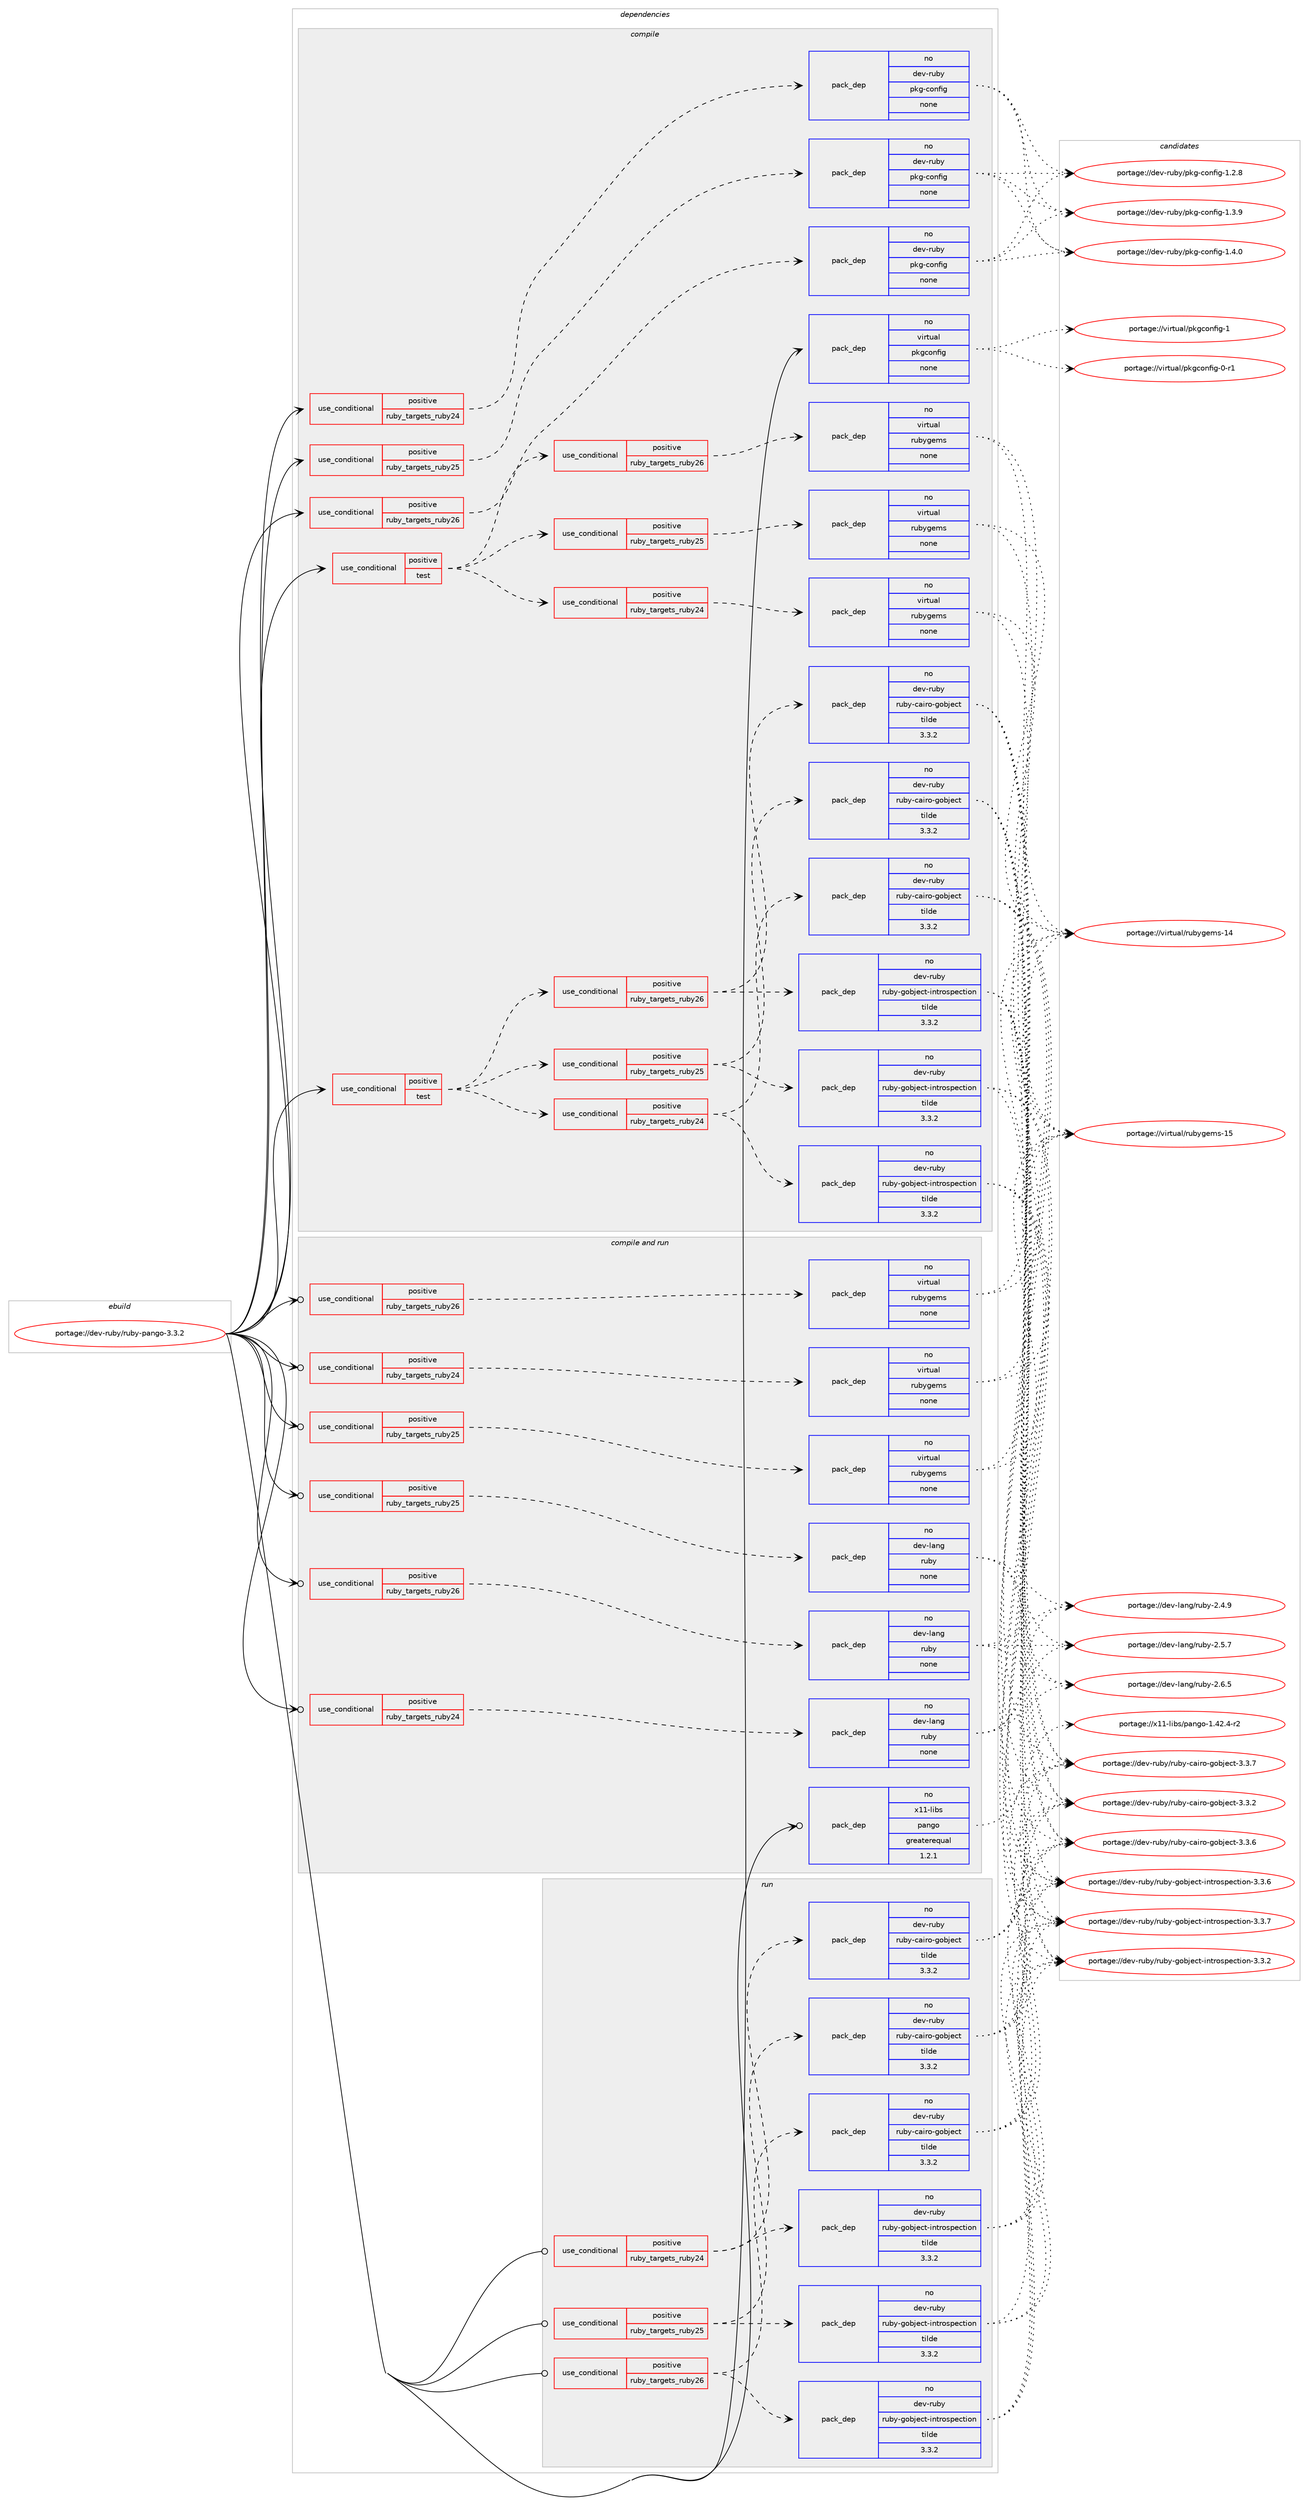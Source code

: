digraph prolog {

# *************
# Graph options
# *************

newrank=true;
concentrate=true;
compound=true;
graph [rankdir=LR,fontname=Helvetica,fontsize=10,ranksep=1.5];#, ranksep=2.5, nodesep=0.2];
edge  [arrowhead=vee];
node  [fontname=Helvetica,fontsize=10];

# **********
# The ebuild
# **********

subgraph cluster_leftcol {
color=gray;
rank=same;
label=<<i>ebuild</i>>;
id [label="portage://dev-ruby/ruby-pango-3.3.2", color=red, width=4, href="../dev-ruby/ruby-pango-3.3.2.svg"];
}

# ****************
# The dependencies
# ****************

subgraph cluster_midcol {
color=gray;
label=<<i>dependencies</i>>;
subgraph cluster_compile {
fillcolor="#eeeeee";
style=filled;
label=<<i>compile</i>>;
subgraph cond64446 {
dependency245692 [label=<<TABLE BORDER="0" CELLBORDER="1" CELLSPACING="0" CELLPADDING="4"><TR><TD ROWSPAN="3" CELLPADDING="10">use_conditional</TD></TR><TR><TD>positive</TD></TR><TR><TD>ruby_targets_ruby24</TD></TR></TABLE>>, shape=none, color=red];
subgraph pack177703 {
dependency245693 [label=<<TABLE BORDER="0" CELLBORDER="1" CELLSPACING="0" CELLPADDING="4" WIDTH="220"><TR><TD ROWSPAN="6" CELLPADDING="30">pack_dep</TD></TR><TR><TD WIDTH="110">no</TD></TR><TR><TD>dev-ruby</TD></TR><TR><TD>pkg-config</TD></TR><TR><TD>none</TD></TR><TR><TD></TD></TR></TABLE>>, shape=none, color=blue];
}
dependency245692:e -> dependency245693:w [weight=20,style="dashed",arrowhead="vee"];
}
id:e -> dependency245692:w [weight=20,style="solid",arrowhead="vee"];
subgraph cond64447 {
dependency245694 [label=<<TABLE BORDER="0" CELLBORDER="1" CELLSPACING="0" CELLPADDING="4"><TR><TD ROWSPAN="3" CELLPADDING="10">use_conditional</TD></TR><TR><TD>positive</TD></TR><TR><TD>ruby_targets_ruby25</TD></TR></TABLE>>, shape=none, color=red];
subgraph pack177704 {
dependency245695 [label=<<TABLE BORDER="0" CELLBORDER="1" CELLSPACING="0" CELLPADDING="4" WIDTH="220"><TR><TD ROWSPAN="6" CELLPADDING="30">pack_dep</TD></TR><TR><TD WIDTH="110">no</TD></TR><TR><TD>dev-ruby</TD></TR><TR><TD>pkg-config</TD></TR><TR><TD>none</TD></TR><TR><TD></TD></TR></TABLE>>, shape=none, color=blue];
}
dependency245694:e -> dependency245695:w [weight=20,style="dashed",arrowhead="vee"];
}
id:e -> dependency245694:w [weight=20,style="solid",arrowhead="vee"];
subgraph cond64448 {
dependency245696 [label=<<TABLE BORDER="0" CELLBORDER="1" CELLSPACING="0" CELLPADDING="4"><TR><TD ROWSPAN="3" CELLPADDING="10">use_conditional</TD></TR><TR><TD>positive</TD></TR><TR><TD>ruby_targets_ruby26</TD></TR></TABLE>>, shape=none, color=red];
subgraph pack177705 {
dependency245697 [label=<<TABLE BORDER="0" CELLBORDER="1" CELLSPACING="0" CELLPADDING="4" WIDTH="220"><TR><TD ROWSPAN="6" CELLPADDING="30">pack_dep</TD></TR><TR><TD WIDTH="110">no</TD></TR><TR><TD>dev-ruby</TD></TR><TR><TD>pkg-config</TD></TR><TR><TD>none</TD></TR><TR><TD></TD></TR></TABLE>>, shape=none, color=blue];
}
dependency245696:e -> dependency245697:w [weight=20,style="dashed",arrowhead="vee"];
}
id:e -> dependency245696:w [weight=20,style="solid",arrowhead="vee"];
subgraph cond64449 {
dependency245698 [label=<<TABLE BORDER="0" CELLBORDER="1" CELLSPACING="0" CELLPADDING="4"><TR><TD ROWSPAN="3" CELLPADDING="10">use_conditional</TD></TR><TR><TD>positive</TD></TR><TR><TD>test</TD></TR></TABLE>>, shape=none, color=red];
subgraph cond64450 {
dependency245699 [label=<<TABLE BORDER="0" CELLBORDER="1" CELLSPACING="0" CELLPADDING="4"><TR><TD ROWSPAN="3" CELLPADDING="10">use_conditional</TD></TR><TR><TD>positive</TD></TR><TR><TD>ruby_targets_ruby24</TD></TR></TABLE>>, shape=none, color=red];
subgraph pack177706 {
dependency245700 [label=<<TABLE BORDER="0" CELLBORDER="1" CELLSPACING="0" CELLPADDING="4" WIDTH="220"><TR><TD ROWSPAN="6" CELLPADDING="30">pack_dep</TD></TR><TR><TD WIDTH="110">no</TD></TR><TR><TD>dev-ruby</TD></TR><TR><TD>ruby-cairo-gobject</TD></TR><TR><TD>tilde</TD></TR><TR><TD>3.3.2</TD></TR></TABLE>>, shape=none, color=blue];
}
dependency245699:e -> dependency245700:w [weight=20,style="dashed",arrowhead="vee"];
subgraph pack177707 {
dependency245701 [label=<<TABLE BORDER="0" CELLBORDER="1" CELLSPACING="0" CELLPADDING="4" WIDTH="220"><TR><TD ROWSPAN="6" CELLPADDING="30">pack_dep</TD></TR><TR><TD WIDTH="110">no</TD></TR><TR><TD>dev-ruby</TD></TR><TR><TD>ruby-gobject-introspection</TD></TR><TR><TD>tilde</TD></TR><TR><TD>3.3.2</TD></TR></TABLE>>, shape=none, color=blue];
}
dependency245699:e -> dependency245701:w [weight=20,style="dashed",arrowhead="vee"];
}
dependency245698:e -> dependency245699:w [weight=20,style="dashed",arrowhead="vee"];
subgraph cond64451 {
dependency245702 [label=<<TABLE BORDER="0" CELLBORDER="1" CELLSPACING="0" CELLPADDING="4"><TR><TD ROWSPAN="3" CELLPADDING="10">use_conditional</TD></TR><TR><TD>positive</TD></TR><TR><TD>ruby_targets_ruby25</TD></TR></TABLE>>, shape=none, color=red];
subgraph pack177708 {
dependency245703 [label=<<TABLE BORDER="0" CELLBORDER="1" CELLSPACING="0" CELLPADDING="4" WIDTH="220"><TR><TD ROWSPAN="6" CELLPADDING="30">pack_dep</TD></TR><TR><TD WIDTH="110">no</TD></TR><TR><TD>dev-ruby</TD></TR><TR><TD>ruby-cairo-gobject</TD></TR><TR><TD>tilde</TD></TR><TR><TD>3.3.2</TD></TR></TABLE>>, shape=none, color=blue];
}
dependency245702:e -> dependency245703:w [weight=20,style="dashed",arrowhead="vee"];
subgraph pack177709 {
dependency245704 [label=<<TABLE BORDER="0" CELLBORDER="1" CELLSPACING="0" CELLPADDING="4" WIDTH="220"><TR><TD ROWSPAN="6" CELLPADDING="30">pack_dep</TD></TR><TR><TD WIDTH="110">no</TD></TR><TR><TD>dev-ruby</TD></TR><TR><TD>ruby-gobject-introspection</TD></TR><TR><TD>tilde</TD></TR><TR><TD>3.3.2</TD></TR></TABLE>>, shape=none, color=blue];
}
dependency245702:e -> dependency245704:w [weight=20,style="dashed",arrowhead="vee"];
}
dependency245698:e -> dependency245702:w [weight=20,style="dashed",arrowhead="vee"];
subgraph cond64452 {
dependency245705 [label=<<TABLE BORDER="0" CELLBORDER="1" CELLSPACING="0" CELLPADDING="4"><TR><TD ROWSPAN="3" CELLPADDING="10">use_conditional</TD></TR><TR><TD>positive</TD></TR><TR><TD>ruby_targets_ruby26</TD></TR></TABLE>>, shape=none, color=red];
subgraph pack177710 {
dependency245706 [label=<<TABLE BORDER="0" CELLBORDER="1" CELLSPACING="0" CELLPADDING="4" WIDTH="220"><TR><TD ROWSPAN="6" CELLPADDING="30">pack_dep</TD></TR><TR><TD WIDTH="110">no</TD></TR><TR><TD>dev-ruby</TD></TR><TR><TD>ruby-cairo-gobject</TD></TR><TR><TD>tilde</TD></TR><TR><TD>3.3.2</TD></TR></TABLE>>, shape=none, color=blue];
}
dependency245705:e -> dependency245706:w [weight=20,style="dashed",arrowhead="vee"];
subgraph pack177711 {
dependency245707 [label=<<TABLE BORDER="0" CELLBORDER="1" CELLSPACING="0" CELLPADDING="4" WIDTH="220"><TR><TD ROWSPAN="6" CELLPADDING="30">pack_dep</TD></TR><TR><TD WIDTH="110">no</TD></TR><TR><TD>dev-ruby</TD></TR><TR><TD>ruby-gobject-introspection</TD></TR><TR><TD>tilde</TD></TR><TR><TD>3.3.2</TD></TR></TABLE>>, shape=none, color=blue];
}
dependency245705:e -> dependency245707:w [weight=20,style="dashed",arrowhead="vee"];
}
dependency245698:e -> dependency245705:w [weight=20,style="dashed",arrowhead="vee"];
}
id:e -> dependency245698:w [weight=20,style="solid",arrowhead="vee"];
subgraph cond64453 {
dependency245708 [label=<<TABLE BORDER="0" CELLBORDER="1" CELLSPACING="0" CELLPADDING="4"><TR><TD ROWSPAN="3" CELLPADDING="10">use_conditional</TD></TR><TR><TD>positive</TD></TR><TR><TD>test</TD></TR></TABLE>>, shape=none, color=red];
subgraph cond64454 {
dependency245709 [label=<<TABLE BORDER="0" CELLBORDER="1" CELLSPACING="0" CELLPADDING="4"><TR><TD ROWSPAN="3" CELLPADDING="10">use_conditional</TD></TR><TR><TD>positive</TD></TR><TR><TD>ruby_targets_ruby24</TD></TR></TABLE>>, shape=none, color=red];
subgraph pack177712 {
dependency245710 [label=<<TABLE BORDER="0" CELLBORDER="1" CELLSPACING="0" CELLPADDING="4" WIDTH="220"><TR><TD ROWSPAN="6" CELLPADDING="30">pack_dep</TD></TR><TR><TD WIDTH="110">no</TD></TR><TR><TD>virtual</TD></TR><TR><TD>rubygems</TD></TR><TR><TD>none</TD></TR><TR><TD></TD></TR></TABLE>>, shape=none, color=blue];
}
dependency245709:e -> dependency245710:w [weight=20,style="dashed",arrowhead="vee"];
}
dependency245708:e -> dependency245709:w [weight=20,style="dashed",arrowhead="vee"];
subgraph cond64455 {
dependency245711 [label=<<TABLE BORDER="0" CELLBORDER="1" CELLSPACING="0" CELLPADDING="4"><TR><TD ROWSPAN="3" CELLPADDING="10">use_conditional</TD></TR><TR><TD>positive</TD></TR><TR><TD>ruby_targets_ruby25</TD></TR></TABLE>>, shape=none, color=red];
subgraph pack177713 {
dependency245712 [label=<<TABLE BORDER="0" CELLBORDER="1" CELLSPACING="0" CELLPADDING="4" WIDTH="220"><TR><TD ROWSPAN="6" CELLPADDING="30">pack_dep</TD></TR><TR><TD WIDTH="110">no</TD></TR><TR><TD>virtual</TD></TR><TR><TD>rubygems</TD></TR><TR><TD>none</TD></TR><TR><TD></TD></TR></TABLE>>, shape=none, color=blue];
}
dependency245711:e -> dependency245712:w [weight=20,style="dashed",arrowhead="vee"];
}
dependency245708:e -> dependency245711:w [weight=20,style="dashed",arrowhead="vee"];
subgraph cond64456 {
dependency245713 [label=<<TABLE BORDER="0" CELLBORDER="1" CELLSPACING="0" CELLPADDING="4"><TR><TD ROWSPAN="3" CELLPADDING="10">use_conditional</TD></TR><TR><TD>positive</TD></TR><TR><TD>ruby_targets_ruby26</TD></TR></TABLE>>, shape=none, color=red];
subgraph pack177714 {
dependency245714 [label=<<TABLE BORDER="0" CELLBORDER="1" CELLSPACING="0" CELLPADDING="4" WIDTH="220"><TR><TD ROWSPAN="6" CELLPADDING="30">pack_dep</TD></TR><TR><TD WIDTH="110">no</TD></TR><TR><TD>virtual</TD></TR><TR><TD>rubygems</TD></TR><TR><TD>none</TD></TR><TR><TD></TD></TR></TABLE>>, shape=none, color=blue];
}
dependency245713:e -> dependency245714:w [weight=20,style="dashed",arrowhead="vee"];
}
dependency245708:e -> dependency245713:w [weight=20,style="dashed",arrowhead="vee"];
}
id:e -> dependency245708:w [weight=20,style="solid",arrowhead="vee"];
subgraph pack177715 {
dependency245715 [label=<<TABLE BORDER="0" CELLBORDER="1" CELLSPACING="0" CELLPADDING="4" WIDTH="220"><TR><TD ROWSPAN="6" CELLPADDING="30">pack_dep</TD></TR><TR><TD WIDTH="110">no</TD></TR><TR><TD>virtual</TD></TR><TR><TD>pkgconfig</TD></TR><TR><TD>none</TD></TR><TR><TD></TD></TR></TABLE>>, shape=none, color=blue];
}
id:e -> dependency245715:w [weight=20,style="solid",arrowhead="vee"];
}
subgraph cluster_compileandrun {
fillcolor="#eeeeee";
style=filled;
label=<<i>compile and run</i>>;
subgraph cond64457 {
dependency245716 [label=<<TABLE BORDER="0" CELLBORDER="1" CELLSPACING="0" CELLPADDING="4"><TR><TD ROWSPAN="3" CELLPADDING="10">use_conditional</TD></TR><TR><TD>positive</TD></TR><TR><TD>ruby_targets_ruby24</TD></TR></TABLE>>, shape=none, color=red];
subgraph pack177716 {
dependency245717 [label=<<TABLE BORDER="0" CELLBORDER="1" CELLSPACING="0" CELLPADDING="4" WIDTH="220"><TR><TD ROWSPAN="6" CELLPADDING="30">pack_dep</TD></TR><TR><TD WIDTH="110">no</TD></TR><TR><TD>dev-lang</TD></TR><TR><TD>ruby</TD></TR><TR><TD>none</TD></TR><TR><TD></TD></TR></TABLE>>, shape=none, color=blue];
}
dependency245716:e -> dependency245717:w [weight=20,style="dashed",arrowhead="vee"];
}
id:e -> dependency245716:w [weight=20,style="solid",arrowhead="odotvee"];
subgraph cond64458 {
dependency245718 [label=<<TABLE BORDER="0" CELLBORDER="1" CELLSPACING="0" CELLPADDING="4"><TR><TD ROWSPAN="3" CELLPADDING="10">use_conditional</TD></TR><TR><TD>positive</TD></TR><TR><TD>ruby_targets_ruby24</TD></TR></TABLE>>, shape=none, color=red];
subgraph pack177717 {
dependency245719 [label=<<TABLE BORDER="0" CELLBORDER="1" CELLSPACING="0" CELLPADDING="4" WIDTH="220"><TR><TD ROWSPAN="6" CELLPADDING="30">pack_dep</TD></TR><TR><TD WIDTH="110">no</TD></TR><TR><TD>virtual</TD></TR><TR><TD>rubygems</TD></TR><TR><TD>none</TD></TR><TR><TD></TD></TR></TABLE>>, shape=none, color=blue];
}
dependency245718:e -> dependency245719:w [weight=20,style="dashed",arrowhead="vee"];
}
id:e -> dependency245718:w [weight=20,style="solid",arrowhead="odotvee"];
subgraph cond64459 {
dependency245720 [label=<<TABLE BORDER="0" CELLBORDER="1" CELLSPACING="0" CELLPADDING="4"><TR><TD ROWSPAN="3" CELLPADDING="10">use_conditional</TD></TR><TR><TD>positive</TD></TR><TR><TD>ruby_targets_ruby25</TD></TR></TABLE>>, shape=none, color=red];
subgraph pack177718 {
dependency245721 [label=<<TABLE BORDER="0" CELLBORDER="1" CELLSPACING="0" CELLPADDING="4" WIDTH="220"><TR><TD ROWSPAN="6" CELLPADDING="30">pack_dep</TD></TR><TR><TD WIDTH="110">no</TD></TR><TR><TD>dev-lang</TD></TR><TR><TD>ruby</TD></TR><TR><TD>none</TD></TR><TR><TD></TD></TR></TABLE>>, shape=none, color=blue];
}
dependency245720:e -> dependency245721:w [weight=20,style="dashed",arrowhead="vee"];
}
id:e -> dependency245720:w [weight=20,style="solid",arrowhead="odotvee"];
subgraph cond64460 {
dependency245722 [label=<<TABLE BORDER="0" CELLBORDER="1" CELLSPACING="0" CELLPADDING="4"><TR><TD ROWSPAN="3" CELLPADDING="10">use_conditional</TD></TR><TR><TD>positive</TD></TR><TR><TD>ruby_targets_ruby25</TD></TR></TABLE>>, shape=none, color=red];
subgraph pack177719 {
dependency245723 [label=<<TABLE BORDER="0" CELLBORDER="1" CELLSPACING="0" CELLPADDING="4" WIDTH="220"><TR><TD ROWSPAN="6" CELLPADDING="30">pack_dep</TD></TR><TR><TD WIDTH="110">no</TD></TR><TR><TD>virtual</TD></TR><TR><TD>rubygems</TD></TR><TR><TD>none</TD></TR><TR><TD></TD></TR></TABLE>>, shape=none, color=blue];
}
dependency245722:e -> dependency245723:w [weight=20,style="dashed",arrowhead="vee"];
}
id:e -> dependency245722:w [weight=20,style="solid",arrowhead="odotvee"];
subgraph cond64461 {
dependency245724 [label=<<TABLE BORDER="0" CELLBORDER="1" CELLSPACING="0" CELLPADDING="4"><TR><TD ROWSPAN="3" CELLPADDING="10">use_conditional</TD></TR><TR><TD>positive</TD></TR><TR><TD>ruby_targets_ruby26</TD></TR></TABLE>>, shape=none, color=red];
subgraph pack177720 {
dependency245725 [label=<<TABLE BORDER="0" CELLBORDER="1" CELLSPACING="0" CELLPADDING="4" WIDTH="220"><TR><TD ROWSPAN="6" CELLPADDING="30">pack_dep</TD></TR><TR><TD WIDTH="110">no</TD></TR><TR><TD>dev-lang</TD></TR><TR><TD>ruby</TD></TR><TR><TD>none</TD></TR><TR><TD></TD></TR></TABLE>>, shape=none, color=blue];
}
dependency245724:e -> dependency245725:w [weight=20,style="dashed",arrowhead="vee"];
}
id:e -> dependency245724:w [weight=20,style="solid",arrowhead="odotvee"];
subgraph cond64462 {
dependency245726 [label=<<TABLE BORDER="0" CELLBORDER="1" CELLSPACING="0" CELLPADDING="4"><TR><TD ROWSPAN="3" CELLPADDING="10">use_conditional</TD></TR><TR><TD>positive</TD></TR><TR><TD>ruby_targets_ruby26</TD></TR></TABLE>>, shape=none, color=red];
subgraph pack177721 {
dependency245727 [label=<<TABLE BORDER="0" CELLBORDER="1" CELLSPACING="0" CELLPADDING="4" WIDTH="220"><TR><TD ROWSPAN="6" CELLPADDING="30">pack_dep</TD></TR><TR><TD WIDTH="110">no</TD></TR><TR><TD>virtual</TD></TR><TR><TD>rubygems</TD></TR><TR><TD>none</TD></TR><TR><TD></TD></TR></TABLE>>, shape=none, color=blue];
}
dependency245726:e -> dependency245727:w [weight=20,style="dashed",arrowhead="vee"];
}
id:e -> dependency245726:w [weight=20,style="solid",arrowhead="odotvee"];
subgraph pack177722 {
dependency245728 [label=<<TABLE BORDER="0" CELLBORDER="1" CELLSPACING="0" CELLPADDING="4" WIDTH="220"><TR><TD ROWSPAN="6" CELLPADDING="30">pack_dep</TD></TR><TR><TD WIDTH="110">no</TD></TR><TR><TD>x11-libs</TD></TR><TR><TD>pango</TD></TR><TR><TD>greaterequal</TD></TR><TR><TD>1.2.1</TD></TR></TABLE>>, shape=none, color=blue];
}
id:e -> dependency245728:w [weight=20,style="solid",arrowhead="odotvee"];
}
subgraph cluster_run {
fillcolor="#eeeeee";
style=filled;
label=<<i>run</i>>;
subgraph cond64463 {
dependency245729 [label=<<TABLE BORDER="0" CELLBORDER="1" CELLSPACING="0" CELLPADDING="4"><TR><TD ROWSPAN="3" CELLPADDING="10">use_conditional</TD></TR><TR><TD>positive</TD></TR><TR><TD>ruby_targets_ruby24</TD></TR></TABLE>>, shape=none, color=red];
subgraph pack177723 {
dependency245730 [label=<<TABLE BORDER="0" CELLBORDER="1" CELLSPACING="0" CELLPADDING="4" WIDTH="220"><TR><TD ROWSPAN="6" CELLPADDING="30">pack_dep</TD></TR><TR><TD WIDTH="110">no</TD></TR><TR><TD>dev-ruby</TD></TR><TR><TD>ruby-cairo-gobject</TD></TR><TR><TD>tilde</TD></TR><TR><TD>3.3.2</TD></TR></TABLE>>, shape=none, color=blue];
}
dependency245729:e -> dependency245730:w [weight=20,style="dashed",arrowhead="vee"];
subgraph pack177724 {
dependency245731 [label=<<TABLE BORDER="0" CELLBORDER="1" CELLSPACING="0" CELLPADDING="4" WIDTH="220"><TR><TD ROWSPAN="6" CELLPADDING="30">pack_dep</TD></TR><TR><TD WIDTH="110">no</TD></TR><TR><TD>dev-ruby</TD></TR><TR><TD>ruby-gobject-introspection</TD></TR><TR><TD>tilde</TD></TR><TR><TD>3.3.2</TD></TR></TABLE>>, shape=none, color=blue];
}
dependency245729:e -> dependency245731:w [weight=20,style="dashed",arrowhead="vee"];
}
id:e -> dependency245729:w [weight=20,style="solid",arrowhead="odot"];
subgraph cond64464 {
dependency245732 [label=<<TABLE BORDER="0" CELLBORDER="1" CELLSPACING="0" CELLPADDING="4"><TR><TD ROWSPAN="3" CELLPADDING="10">use_conditional</TD></TR><TR><TD>positive</TD></TR><TR><TD>ruby_targets_ruby25</TD></TR></TABLE>>, shape=none, color=red];
subgraph pack177725 {
dependency245733 [label=<<TABLE BORDER="0" CELLBORDER="1" CELLSPACING="0" CELLPADDING="4" WIDTH="220"><TR><TD ROWSPAN="6" CELLPADDING="30">pack_dep</TD></TR><TR><TD WIDTH="110">no</TD></TR><TR><TD>dev-ruby</TD></TR><TR><TD>ruby-cairo-gobject</TD></TR><TR><TD>tilde</TD></TR><TR><TD>3.3.2</TD></TR></TABLE>>, shape=none, color=blue];
}
dependency245732:e -> dependency245733:w [weight=20,style="dashed",arrowhead="vee"];
subgraph pack177726 {
dependency245734 [label=<<TABLE BORDER="0" CELLBORDER="1" CELLSPACING="0" CELLPADDING="4" WIDTH="220"><TR><TD ROWSPAN="6" CELLPADDING="30">pack_dep</TD></TR><TR><TD WIDTH="110">no</TD></TR><TR><TD>dev-ruby</TD></TR><TR><TD>ruby-gobject-introspection</TD></TR><TR><TD>tilde</TD></TR><TR><TD>3.3.2</TD></TR></TABLE>>, shape=none, color=blue];
}
dependency245732:e -> dependency245734:w [weight=20,style="dashed",arrowhead="vee"];
}
id:e -> dependency245732:w [weight=20,style="solid",arrowhead="odot"];
subgraph cond64465 {
dependency245735 [label=<<TABLE BORDER="0" CELLBORDER="1" CELLSPACING="0" CELLPADDING="4"><TR><TD ROWSPAN="3" CELLPADDING="10">use_conditional</TD></TR><TR><TD>positive</TD></TR><TR><TD>ruby_targets_ruby26</TD></TR></TABLE>>, shape=none, color=red];
subgraph pack177727 {
dependency245736 [label=<<TABLE BORDER="0" CELLBORDER="1" CELLSPACING="0" CELLPADDING="4" WIDTH="220"><TR><TD ROWSPAN="6" CELLPADDING="30">pack_dep</TD></TR><TR><TD WIDTH="110">no</TD></TR><TR><TD>dev-ruby</TD></TR><TR><TD>ruby-cairo-gobject</TD></TR><TR><TD>tilde</TD></TR><TR><TD>3.3.2</TD></TR></TABLE>>, shape=none, color=blue];
}
dependency245735:e -> dependency245736:w [weight=20,style="dashed",arrowhead="vee"];
subgraph pack177728 {
dependency245737 [label=<<TABLE BORDER="0" CELLBORDER="1" CELLSPACING="0" CELLPADDING="4" WIDTH="220"><TR><TD ROWSPAN="6" CELLPADDING="30">pack_dep</TD></TR><TR><TD WIDTH="110">no</TD></TR><TR><TD>dev-ruby</TD></TR><TR><TD>ruby-gobject-introspection</TD></TR><TR><TD>tilde</TD></TR><TR><TD>3.3.2</TD></TR></TABLE>>, shape=none, color=blue];
}
dependency245735:e -> dependency245737:w [weight=20,style="dashed",arrowhead="vee"];
}
id:e -> dependency245735:w [weight=20,style="solid",arrowhead="odot"];
}
}

# **************
# The candidates
# **************

subgraph cluster_choices {
rank=same;
color=gray;
label=<<i>candidates</i>>;

subgraph choice177703 {
color=black;
nodesep=1;
choiceportage1001011184511411798121471121071034599111110102105103454946504656 [label="portage://dev-ruby/pkg-config-1.2.8", color=red, width=4,href="../dev-ruby/pkg-config-1.2.8.svg"];
choiceportage1001011184511411798121471121071034599111110102105103454946514657 [label="portage://dev-ruby/pkg-config-1.3.9", color=red, width=4,href="../dev-ruby/pkg-config-1.3.9.svg"];
choiceportage1001011184511411798121471121071034599111110102105103454946524648 [label="portage://dev-ruby/pkg-config-1.4.0", color=red, width=4,href="../dev-ruby/pkg-config-1.4.0.svg"];
dependency245693:e -> choiceportage1001011184511411798121471121071034599111110102105103454946504656:w [style=dotted,weight="100"];
dependency245693:e -> choiceportage1001011184511411798121471121071034599111110102105103454946514657:w [style=dotted,weight="100"];
dependency245693:e -> choiceportage1001011184511411798121471121071034599111110102105103454946524648:w [style=dotted,weight="100"];
}
subgraph choice177704 {
color=black;
nodesep=1;
choiceportage1001011184511411798121471121071034599111110102105103454946504656 [label="portage://dev-ruby/pkg-config-1.2.8", color=red, width=4,href="../dev-ruby/pkg-config-1.2.8.svg"];
choiceportage1001011184511411798121471121071034599111110102105103454946514657 [label="portage://dev-ruby/pkg-config-1.3.9", color=red, width=4,href="../dev-ruby/pkg-config-1.3.9.svg"];
choiceportage1001011184511411798121471121071034599111110102105103454946524648 [label="portage://dev-ruby/pkg-config-1.4.0", color=red, width=4,href="../dev-ruby/pkg-config-1.4.0.svg"];
dependency245695:e -> choiceportage1001011184511411798121471121071034599111110102105103454946504656:w [style=dotted,weight="100"];
dependency245695:e -> choiceportage1001011184511411798121471121071034599111110102105103454946514657:w [style=dotted,weight="100"];
dependency245695:e -> choiceportage1001011184511411798121471121071034599111110102105103454946524648:w [style=dotted,weight="100"];
}
subgraph choice177705 {
color=black;
nodesep=1;
choiceportage1001011184511411798121471121071034599111110102105103454946504656 [label="portage://dev-ruby/pkg-config-1.2.8", color=red, width=4,href="../dev-ruby/pkg-config-1.2.8.svg"];
choiceportage1001011184511411798121471121071034599111110102105103454946514657 [label="portage://dev-ruby/pkg-config-1.3.9", color=red, width=4,href="../dev-ruby/pkg-config-1.3.9.svg"];
choiceportage1001011184511411798121471121071034599111110102105103454946524648 [label="portage://dev-ruby/pkg-config-1.4.0", color=red, width=4,href="../dev-ruby/pkg-config-1.4.0.svg"];
dependency245697:e -> choiceportage1001011184511411798121471121071034599111110102105103454946504656:w [style=dotted,weight="100"];
dependency245697:e -> choiceportage1001011184511411798121471121071034599111110102105103454946514657:w [style=dotted,weight="100"];
dependency245697:e -> choiceportage1001011184511411798121471121071034599111110102105103454946524648:w [style=dotted,weight="100"];
}
subgraph choice177706 {
color=black;
nodesep=1;
choiceportage10010111845114117981214711411798121459997105114111451031119810610199116455146514650 [label="portage://dev-ruby/ruby-cairo-gobject-3.3.2", color=red, width=4,href="../dev-ruby/ruby-cairo-gobject-3.3.2.svg"];
choiceportage10010111845114117981214711411798121459997105114111451031119810610199116455146514654 [label="portage://dev-ruby/ruby-cairo-gobject-3.3.6", color=red, width=4,href="../dev-ruby/ruby-cairo-gobject-3.3.6.svg"];
choiceportage10010111845114117981214711411798121459997105114111451031119810610199116455146514655 [label="portage://dev-ruby/ruby-cairo-gobject-3.3.7", color=red, width=4,href="../dev-ruby/ruby-cairo-gobject-3.3.7.svg"];
dependency245700:e -> choiceportage10010111845114117981214711411798121459997105114111451031119810610199116455146514650:w [style=dotted,weight="100"];
dependency245700:e -> choiceportage10010111845114117981214711411798121459997105114111451031119810610199116455146514654:w [style=dotted,weight="100"];
dependency245700:e -> choiceportage10010111845114117981214711411798121459997105114111451031119810610199116455146514655:w [style=dotted,weight="100"];
}
subgraph choice177707 {
color=black;
nodesep=1;
choiceportage100101118451141179812147114117981214510311198106101991164510511011611411111511210199116105111110455146514650 [label="portage://dev-ruby/ruby-gobject-introspection-3.3.2", color=red, width=4,href="../dev-ruby/ruby-gobject-introspection-3.3.2.svg"];
choiceportage100101118451141179812147114117981214510311198106101991164510511011611411111511210199116105111110455146514654 [label="portage://dev-ruby/ruby-gobject-introspection-3.3.6", color=red, width=4,href="../dev-ruby/ruby-gobject-introspection-3.3.6.svg"];
choiceportage100101118451141179812147114117981214510311198106101991164510511011611411111511210199116105111110455146514655 [label="portage://dev-ruby/ruby-gobject-introspection-3.3.7", color=red, width=4,href="../dev-ruby/ruby-gobject-introspection-3.3.7.svg"];
dependency245701:e -> choiceportage100101118451141179812147114117981214510311198106101991164510511011611411111511210199116105111110455146514650:w [style=dotted,weight="100"];
dependency245701:e -> choiceportage100101118451141179812147114117981214510311198106101991164510511011611411111511210199116105111110455146514654:w [style=dotted,weight="100"];
dependency245701:e -> choiceportage100101118451141179812147114117981214510311198106101991164510511011611411111511210199116105111110455146514655:w [style=dotted,weight="100"];
}
subgraph choice177708 {
color=black;
nodesep=1;
choiceportage10010111845114117981214711411798121459997105114111451031119810610199116455146514650 [label="portage://dev-ruby/ruby-cairo-gobject-3.3.2", color=red, width=4,href="../dev-ruby/ruby-cairo-gobject-3.3.2.svg"];
choiceportage10010111845114117981214711411798121459997105114111451031119810610199116455146514654 [label="portage://dev-ruby/ruby-cairo-gobject-3.3.6", color=red, width=4,href="../dev-ruby/ruby-cairo-gobject-3.3.6.svg"];
choiceportage10010111845114117981214711411798121459997105114111451031119810610199116455146514655 [label="portage://dev-ruby/ruby-cairo-gobject-3.3.7", color=red, width=4,href="../dev-ruby/ruby-cairo-gobject-3.3.7.svg"];
dependency245703:e -> choiceportage10010111845114117981214711411798121459997105114111451031119810610199116455146514650:w [style=dotted,weight="100"];
dependency245703:e -> choiceportage10010111845114117981214711411798121459997105114111451031119810610199116455146514654:w [style=dotted,weight="100"];
dependency245703:e -> choiceportage10010111845114117981214711411798121459997105114111451031119810610199116455146514655:w [style=dotted,weight="100"];
}
subgraph choice177709 {
color=black;
nodesep=1;
choiceportage100101118451141179812147114117981214510311198106101991164510511011611411111511210199116105111110455146514650 [label="portage://dev-ruby/ruby-gobject-introspection-3.3.2", color=red, width=4,href="../dev-ruby/ruby-gobject-introspection-3.3.2.svg"];
choiceportage100101118451141179812147114117981214510311198106101991164510511011611411111511210199116105111110455146514654 [label="portage://dev-ruby/ruby-gobject-introspection-3.3.6", color=red, width=4,href="../dev-ruby/ruby-gobject-introspection-3.3.6.svg"];
choiceportage100101118451141179812147114117981214510311198106101991164510511011611411111511210199116105111110455146514655 [label="portage://dev-ruby/ruby-gobject-introspection-3.3.7", color=red, width=4,href="../dev-ruby/ruby-gobject-introspection-3.3.7.svg"];
dependency245704:e -> choiceportage100101118451141179812147114117981214510311198106101991164510511011611411111511210199116105111110455146514650:w [style=dotted,weight="100"];
dependency245704:e -> choiceportage100101118451141179812147114117981214510311198106101991164510511011611411111511210199116105111110455146514654:w [style=dotted,weight="100"];
dependency245704:e -> choiceportage100101118451141179812147114117981214510311198106101991164510511011611411111511210199116105111110455146514655:w [style=dotted,weight="100"];
}
subgraph choice177710 {
color=black;
nodesep=1;
choiceportage10010111845114117981214711411798121459997105114111451031119810610199116455146514650 [label="portage://dev-ruby/ruby-cairo-gobject-3.3.2", color=red, width=4,href="../dev-ruby/ruby-cairo-gobject-3.3.2.svg"];
choiceportage10010111845114117981214711411798121459997105114111451031119810610199116455146514654 [label="portage://dev-ruby/ruby-cairo-gobject-3.3.6", color=red, width=4,href="../dev-ruby/ruby-cairo-gobject-3.3.6.svg"];
choiceportage10010111845114117981214711411798121459997105114111451031119810610199116455146514655 [label="portage://dev-ruby/ruby-cairo-gobject-3.3.7", color=red, width=4,href="../dev-ruby/ruby-cairo-gobject-3.3.7.svg"];
dependency245706:e -> choiceportage10010111845114117981214711411798121459997105114111451031119810610199116455146514650:w [style=dotted,weight="100"];
dependency245706:e -> choiceportage10010111845114117981214711411798121459997105114111451031119810610199116455146514654:w [style=dotted,weight="100"];
dependency245706:e -> choiceportage10010111845114117981214711411798121459997105114111451031119810610199116455146514655:w [style=dotted,weight="100"];
}
subgraph choice177711 {
color=black;
nodesep=1;
choiceportage100101118451141179812147114117981214510311198106101991164510511011611411111511210199116105111110455146514650 [label="portage://dev-ruby/ruby-gobject-introspection-3.3.2", color=red, width=4,href="../dev-ruby/ruby-gobject-introspection-3.3.2.svg"];
choiceportage100101118451141179812147114117981214510311198106101991164510511011611411111511210199116105111110455146514654 [label="portage://dev-ruby/ruby-gobject-introspection-3.3.6", color=red, width=4,href="../dev-ruby/ruby-gobject-introspection-3.3.6.svg"];
choiceportage100101118451141179812147114117981214510311198106101991164510511011611411111511210199116105111110455146514655 [label="portage://dev-ruby/ruby-gobject-introspection-3.3.7", color=red, width=4,href="../dev-ruby/ruby-gobject-introspection-3.3.7.svg"];
dependency245707:e -> choiceportage100101118451141179812147114117981214510311198106101991164510511011611411111511210199116105111110455146514650:w [style=dotted,weight="100"];
dependency245707:e -> choiceportage100101118451141179812147114117981214510311198106101991164510511011611411111511210199116105111110455146514654:w [style=dotted,weight="100"];
dependency245707:e -> choiceportage100101118451141179812147114117981214510311198106101991164510511011611411111511210199116105111110455146514655:w [style=dotted,weight="100"];
}
subgraph choice177712 {
color=black;
nodesep=1;
choiceportage118105114116117971084711411798121103101109115454952 [label="portage://virtual/rubygems-14", color=red, width=4,href="../virtual/rubygems-14.svg"];
choiceportage118105114116117971084711411798121103101109115454953 [label="portage://virtual/rubygems-15", color=red, width=4,href="../virtual/rubygems-15.svg"];
dependency245710:e -> choiceportage118105114116117971084711411798121103101109115454952:w [style=dotted,weight="100"];
dependency245710:e -> choiceportage118105114116117971084711411798121103101109115454953:w [style=dotted,weight="100"];
}
subgraph choice177713 {
color=black;
nodesep=1;
choiceportage118105114116117971084711411798121103101109115454952 [label="portage://virtual/rubygems-14", color=red, width=4,href="../virtual/rubygems-14.svg"];
choiceportage118105114116117971084711411798121103101109115454953 [label="portage://virtual/rubygems-15", color=red, width=4,href="../virtual/rubygems-15.svg"];
dependency245712:e -> choiceportage118105114116117971084711411798121103101109115454952:w [style=dotted,weight="100"];
dependency245712:e -> choiceportage118105114116117971084711411798121103101109115454953:w [style=dotted,weight="100"];
}
subgraph choice177714 {
color=black;
nodesep=1;
choiceportage118105114116117971084711411798121103101109115454952 [label="portage://virtual/rubygems-14", color=red, width=4,href="../virtual/rubygems-14.svg"];
choiceportage118105114116117971084711411798121103101109115454953 [label="portage://virtual/rubygems-15", color=red, width=4,href="../virtual/rubygems-15.svg"];
dependency245714:e -> choiceportage118105114116117971084711411798121103101109115454952:w [style=dotted,weight="100"];
dependency245714:e -> choiceportage118105114116117971084711411798121103101109115454953:w [style=dotted,weight="100"];
}
subgraph choice177715 {
color=black;
nodesep=1;
choiceportage11810511411611797108471121071039911111010210510345484511449 [label="portage://virtual/pkgconfig-0-r1", color=red, width=4,href="../virtual/pkgconfig-0-r1.svg"];
choiceportage1181051141161179710847112107103991111101021051034549 [label="portage://virtual/pkgconfig-1", color=red, width=4,href="../virtual/pkgconfig-1.svg"];
dependency245715:e -> choiceportage11810511411611797108471121071039911111010210510345484511449:w [style=dotted,weight="100"];
dependency245715:e -> choiceportage1181051141161179710847112107103991111101021051034549:w [style=dotted,weight="100"];
}
subgraph choice177716 {
color=black;
nodesep=1;
choiceportage10010111845108971101034711411798121455046524657 [label="portage://dev-lang/ruby-2.4.9", color=red, width=4,href="../dev-lang/ruby-2.4.9.svg"];
choiceportage10010111845108971101034711411798121455046534655 [label="portage://dev-lang/ruby-2.5.7", color=red, width=4,href="../dev-lang/ruby-2.5.7.svg"];
choiceportage10010111845108971101034711411798121455046544653 [label="portage://dev-lang/ruby-2.6.5", color=red, width=4,href="../dev-lang/ruby-2.6.5.svg"];
dependency245717:e -> choiceportage10010111845108971101034711411798121455046524657:w [style=dotted,weight="100"];
dependency245717:e -> choiceportage10010111845108971101034711411798121455046534655:w [style=dotted,weight="100"];
dependency245717:e -> choiceportage10010111845108971101034711411798121455046544653:w [style=dotted,weight="100"];
}
subgraph choice177717 {
color=black;
nodesep=1;
choiceportage118105114116117971084711411798121103101109115454952 [label="portage://virtual/rubygems-14", color=red, width=4,href="../virtual/rubygems-14.svg"];
choiceportage118105114116117971084711411798121103101109115454953 [label="portage://virtual/rubygems-15", color=red, width=4,href="../virtual/rubygems-15.svg"];
dependency245719:e -> choiceportage118105114116117971084711411798121103101109115454952:w [style=dotted,weight="100"];
dependency245719:e -> choiceportage118105114116117971084711411798121103101109115454953:w [style=dotted,weight="100"];
}
subgraph choice177718 {
color=black;
nodesep=1;
choiceportage10010111845108971101034711411798121455046524657 [label="portage://dev-lang/ruby-2.4.9", color=red, width=4,href="../dev-lang/ruby-2.4.9.svg"];
choiceportage10010111845108971101034711411798121455046534655 [label="portage://dev-lang/ruby-2.5.7", color=red, width=4,href="../dev-lang/ruby-2.5.7.svg"];
choiceportage10010111845108971101034711411798121455046544653 [label="portage://dev-lang/ruby-2.6.5", color=red, width=4,href="../dev-lang/ruby-2.6.5.svg"];
dependency245721:e -> choiceportage10010111845108971101034711411798121455046524657:w [style=dotted,weight="100"];
dependency245721:e -> choiceportage10010111845108971101034711411798121455046534655:w [style=dotted,weight="100"];
dependency245721:e -> choiceportage10010111845108971101034711411798121455046544653:w [style=dotted,weight="100"];
}
subgraph choice177719 {
color=black;
nodesep=1;
choiceportage118105114116117971084711411798121103101109115454952 [label="portage://virtual/rubygems-14", color=red, width=4,href="../virtual/rubygems-14.svg"];
choiceportage118105114116117971084711411798121103101109115454953 [label="portage://virtual/rubygems-15", color=red, width=4,href="../virtual/rubygems-15.svg"];
dependency245723:e -> choiceportage118105114116117971084711411798121103101109115454952:w [style=dotted,weight="100"];
dependency245723:e -> choiceportage118105114116117971084711411798121103101109115454953:w [style=dotted,weight="100"];
}
subgraph choice177720 {
color=black;
nodesep=1;
choiceportage10010111845108971101034711411798121455046524657 [label="portage://dev-lang/ruby-2.4.9", color=red, width=4,href="../dev-lang/ruby-2.4.9.svg"];
choiceportage10010111845108971101034711411798121455046534655 [label="portage://dev-lang/ruby-2.5.7", color=red, width=4,href="../dev-lang/ruby-2.5.7.svg"];
choiceportage10010111845108971101034711411798121455046544653 [label="portage://dev-lang/ruby-2.6.5", color=red, width=4,href="../dev-lang/ruby-2.6.5.svg"];
dependency245725:e -> choiceportage10010111845108971101034711411798121455046524657:w [style=dotted,weight="100"];
dependency245725:e -> choiceportage10010111845108971101034711411798121455046534655:w [style=dotted,weight="100"];
dependency245725:e -> choiceportage10010111845108971101034711411798121455046544653:w [style=dotted,weight="100"];
}
subgraph choice177721 {
color=black;
nodesep=1;
choiceportage118105114116117971084711411798121103101109115454952 [label="portage://virtual/rubygems-14", color=red, width=4,href="../virtual/rubygems-14.svg"];
choiceportage118105114116117971084711411798121103101109115454953 [label="portage://virtual/rubygems-15", color=red, width=4,href="../virtual/rubygems-15.svg"];
dependency245727:e -> choiceportage118105114116117971084711411798121103101109115454952:w [style=dotted,weight="100"];
dependency245727:e -> choiceportage118105114116117971084711411798121103101109115454953:w [style=dotted,weight="100"];
}
subgraph choice177722 {
color=black;
nodesep=1;
choiceportage120494945108105981154711297110103111454946525046524511450 [label="portage://x11-libs/pango-1.42.4-r2", color=red, width=4,href="../x11-libs/pango-1.42.4-r2.svg"];
dependency245728:e -> choiceportage120494945108105981154711297110103111454946525046524511450:w [style=dotted,weight="100"];
}
subgraph choice177723 {
color=black;
nodesep=1;
choiceportage10010111845114117981214711411798121459997105114111451031119810610199116455146514650 [label="portage://dev-ruby/ruby-cairo-gobject-3.3.2", color=red, width=4,href="../dev-ruby/ruby-cairo-gobject-3.3.2.svg"];
choiceportage10010111845114117981214711411798121459997105114111451031119810610199116455146514654 [label="portage://dev-ruby/ruby-cairo-gobject-3.3.6", color=red, width=4,href="../dev-ruby/ruby-cairo-gobject-3.3.6.svg"];
choiceportage10010111845114117981214711411798121459997105114111451031119810610199116455146514655 [label="portage://dev-ruby/ruby-cairo-gobject-3.3.7", color=red, width=4,href="../dev-ruby/ruby-cairo-gobject-3.3.7.svg"];
dependency245730:e -> choiceportage10010111845114117981214711411798121459997105114111451031119810610199116455146514650:w [style=dotted,weight="100"];
dependency245730:e -> choiceportage10010111845114117981214711411798121459997105114111451031119810610199116455146514654:w [style=dotted,weight="100"];
dependency245730:e -> choiceportage10010111845114117981214711411798121459997105114111451031119810610199116455146514655:w [style=dotted,weight="100"];
}
subgraph choice177724 {
color=black;
nodesep=1;
choiceportage100101118451141179812147114117981214510311198106101991164510511011611411111511210199116105111110455146514650 [label="portage://dev-ruby/ruby-gobject-introspection-3.3.2", color=red, width=4,href="../dev-ruby/ruby-gobject-introspection-3.3.2.svg"];
choiceportage100101118451141179812147114117981214510311198106101991164510511011611411111511210199116105111110455146514654 [label="portage://dev-ruby/ruby-gobject-introspection-3.3.6", color=red, width=4,href="../dev-ruby/ruby-gobject-introspection-3.3.6.svg"];
choiceportage100101118451141179812147114117981214510311198106101991164510511011611411111511210199116105111110455146514655 [label="portage://dev-ruby/ruby-gobject-introspection-3.3.7", color=red, width=4,href="../dev-ruby/ruby-gobject-introspection-3.3.7.svg"];
dependency245731:e -> choiceportage100101118451141179812147114117981214510311198106101991164510511011611411111511210199116105111110455146514650:w [style=dotted,weight="100"];
dependency245731:e -> choiceportage100101118451141179812147114117981214510311198106101991164510511011611411111511210199116105111110455146514654:w [style=dotted,weight="100"];
dependency245731:e -> choiceportage100101118451141179812147114117981214510311198106101991164510511011611411111511210199116105111110455146514655:w [style=dotted,weight="100"];
}
subgraph choice177725 {
color=black;
nodesep=1;
choiceportage10010111845114117981214711411798121459997105114111451031119810610199116455146514650 [label="portage://dev-ruby/ruby-cairo-gobject-3.3.2", color=red, width=4,href="../dev-ruby/ruby-cairo-gobject-3.3.2.svg"];
choiceportage10010111845114117981214711411798121459997105114111451031119810610199116455146514654 [label="portage://dev-ruby/ruby-cairo-gobject-3.3.6", color=red, width=4,href="../dev-ruby/ruby-cairo-gobject-3.3.6.svg"];
choiceportage10010111845114117981214711411798121459997105114111451031119810610199116455146514655 [label="portage://dev-ruby/ruby-cairo-gobject-3.3.7", color=red, width=4,href="../dev-ruby/ruby-cairo-gobject-3.3.7.svg"];
dependency245733:e -> choiceportage10010111845114117981214711411798121459997105114111451031119810610199116455146514650:w [style=dotted,weight="100"];
dependency245733:e -> choiceportage10010111845114117981214711411798121459997105114111451031119810610199116455146514654:w [style=dotted,weight="100"];
dependency245733:e -> choiceportage10010111845114117981214711411798121459997105114111451031119810610199116455146514655:w [style=dotted,weight="100"];
}
subgraph choice177726 {
color=black;
nodesep=1;
choiceportage100101118451141179812147114117981214510311198106101991164510511011611411111511210199116105111110455146514650 [label="portage://dev-ruby/ruby-gobject-introspection-3.3.2", color=red, width=4,href="../dev-ruby/ruby-gobject-introspection-3.3.2.svg"];
choiceportage100101118451141179812147114117981214510311198106101991164510511011611411111511210199116105111110455146514654 [label="portage://dev-ruby/ruby-gobject-introspection-3.3.6", color=red, width=4,href="../dev-ruby/ruby-gobject-introspection-3.3.6.svg"];
choiceportage100101118451141179812147114117981214510311198106101991164510511011611411111511210199116105111110455146514655 [label="portage://dev-ruby/ruby-gobject-introspection-3.3.7", color=red, width=4,href="../dev-ruby/ruby-gobject-introspection-3.3.7.svg"];
dependency245734:e -> choiceportage100101118451141179812147114117981214510311198106101991164510511011611411111511210199116105111110455146514650:w [style=dotted,weight="100"];
dependency245734:e -> choiceportage100101118451141179812147114117981214510311198106101991164510511011611411111511210199116105111110455146514654:w [style=dotted,weight="100"];
dependency245734:e -> choiceportage100101118451141179812147114117981214510311198106101991164510511011611411111511210199116105111110455146514655:w [style=dotted,weight="100"];
}
subgraph choice177727 {
color=black;
nodesep=1;
choiceportage10010111845114117981214711411798121459997105114111451031119810610199116455146514650 [label="portage://dev-ruby/ruby-cairo-gobject-3.3.2", color=red, width=4,href="../dev-ruby/ruby-cairo-gobject-3.3.2.svg"];
choiceportage10010111845114117981214711411798121459997105114111451031119810610199116455146514654 [label="portage://dev-ruby/ruby-cairo-gobject-3.3.6", color=red, width=4,href="../dev-ruby/ruby-cairo-gobject-3.3.6.svg"];
choiceportage10010111845114117981214711411798121459997105114111451031119810610199116455146514655 [label="portage://dev-ruby/ruby-cairo-gobject-3.3.7", color=red, width=4,href="../dev-ruby/ruby-cairo-gobject-3.3.7.svg"];
dependency245736:e -> choiceportage10010111845114117981214711411798121459997105114111451031119810610199116455146514650:w [style=dotted,weight="100"];
dependency245736:e -> choiceportage10010111845114117981214711411798121459997105114111451031119810610199116455146514654:w [style=dotted,weight="100"];
dependency245736:e -> choiceportage10010111845114117981214711411798121459997105114111451031119810610199116455146514655:w [style=dotted,weight="100"];
}
subgraph choice177728 {
color=black;
nodesep=1;
choiceportage100101118451141179812147114117981214510311198106101991164510511011611411111511210199116105111110455146514650 [label="portage://dev-ruby/ruby-gobject-introspection-3.3.2", color=red, width=4,href="../dev-ruby/ruby-gobject-introspection-3.3.2.svg"];
choiceportage100101118451141179812147114117981214510311198106101991164510511011611411111511210199116105111110455146514654 [label="portage://dev-ruby/ruby-gobject-introspection-3.3.6", color=red, width=4,href="../dev-ruby/ruby-gobject-introspection-3.3.6.svg"];
choiceportage100101118451141179812147114117981214510311198106101991164510511011611411111511210199116105111110455146514655 [label="portage://dev-ruby/ruby-gobject-introspection-3.3.7", color=red, width=4,href="../dev-ruby/ruby-gobject-introspection-3.3.7.svg"];
dependency245737:e -> choiceportage100101118451141179812147114117981214510311198106101991164510511011611411111511210199116105111110455146514650:w [style=dotted,weight="100"];
dependency245737:e -> choiceportage100101118451141179812147114117981214510311198106101991164510511011611411111511210199116105111110455146514654:w [style=dotted,weight="100"];
dependency245737:e -> choiceportage100101118451141179812147114117981214510311198106101991164510511011611411111511210199116105111110455146514655:w [style=dotted,weight="100"];
}
}

}
